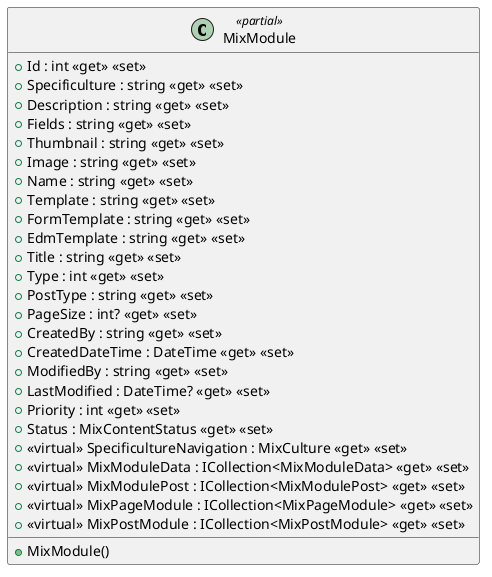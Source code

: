 @startuml
class MixModule <<partial>> {
    + MixModule()
    + Id : int <<get>> <<set>>
    + Specificulture : string <<get>> <<set>>
    + Description : string <<get>> <<set>>
    + Fields : string <<get>> <<set>>
    + Thumbnail : string <<get>> <<set>>
    + Image : string <<get>> <<set>>
    + Name : string <<get>> <<set>>
    + Template : string <<get>> <<set>>
    + FormTemplate : string <<get>> <<set>>
    + EdmTemplate : string <<get>> <<set>>
    + Title : string <<get>> <<set>>
    + Type : int <<get>> <<set>>
    + PostType : string <<get>> <<set>>
    + PageSize : int? <<get>> <<set>>
    + CreatedBy : string <<get>> <<set>>
    + CreatedDateTime : DateTime <<get>> <<set>>
    + ModifiedBy : string <<get>> <<set>>
    + LastModified : DateTime? <<get>> <<set>>
    + Priority : int <<get>> <<set>>
    + Status : MixContentStatus <<get>> <<set>>
    + <<virtual>> SpecificultureNavigation : MixCulture <<get>> <<set>>
    + <<virtual>> MixModuleData : ICollection<MixModuleData> <<get>> <<set>>
    + <<virtual>> MixModulePost : ICollection<MixModulePost> <<get>> <<set>>
    + <<virtual>> MixPageModule : ICollection<MixPageModule> <<get>> <<set>>
    + <<virtual>> MixPostModule : ICollection<MixPostModule> <<get>> <<set>>
}
@enduml
